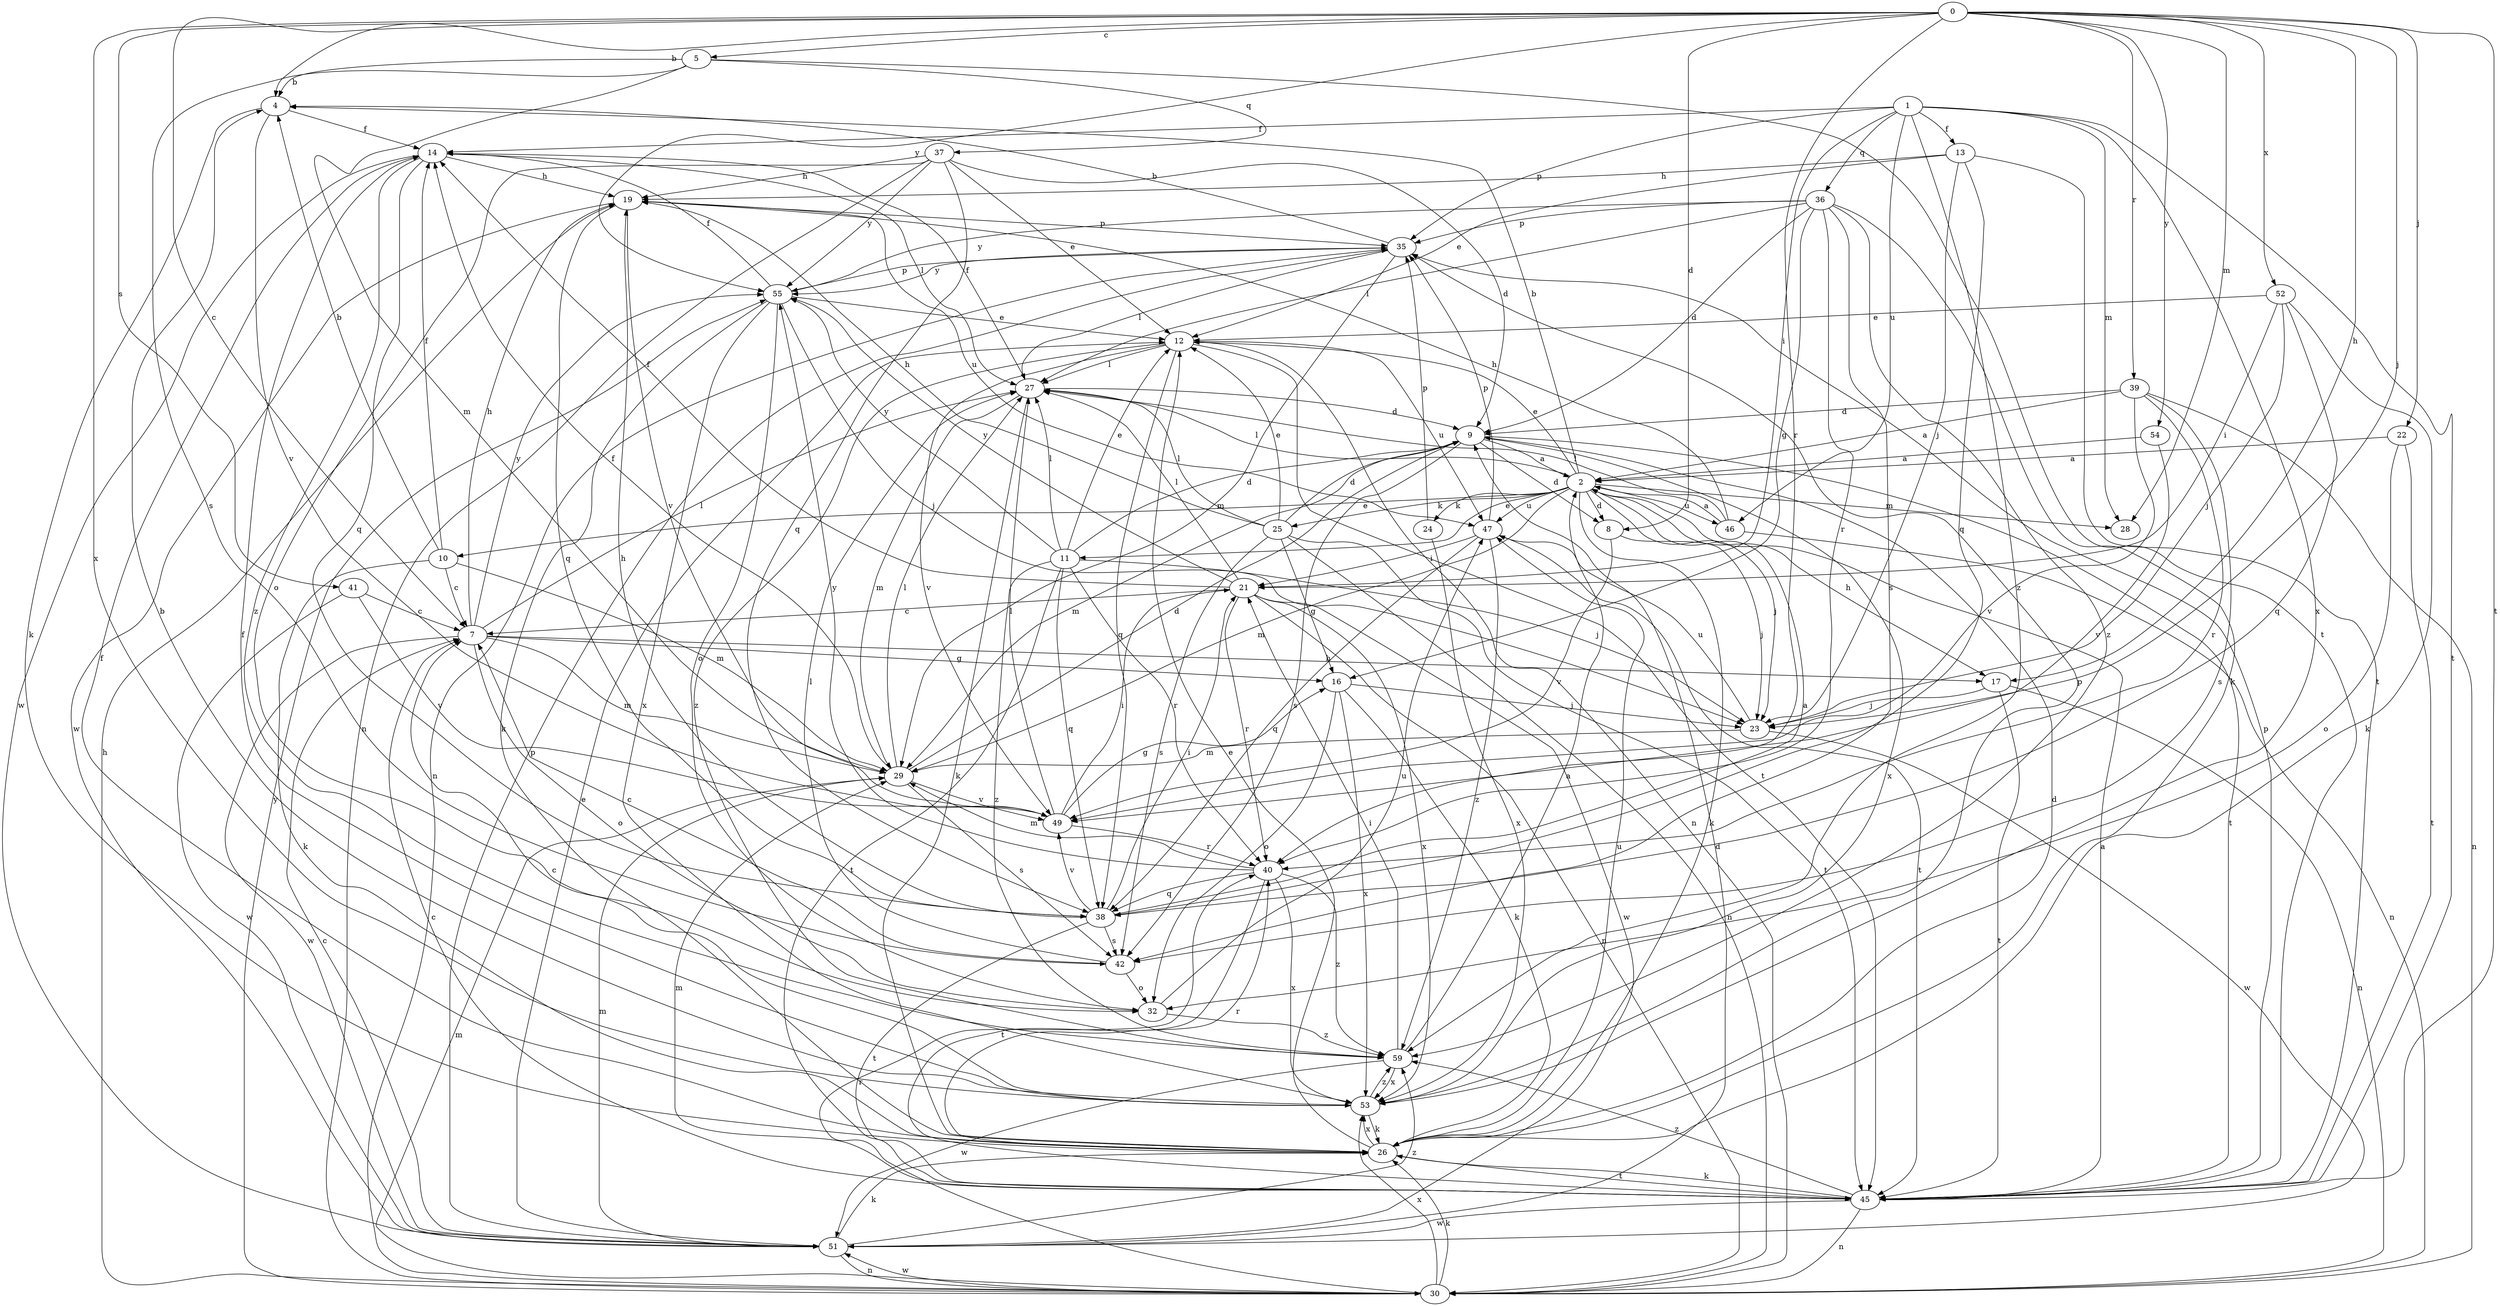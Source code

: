 strict digraph  {
0;
1;
2;
4;
5;
7;
8;
9;
10;
11;
12;
13;
14;
16;
17;
19;
21;
22;
23;
24;
25;
26;
27;
28;
29;
30;
32;
35;
36;
37;
38;
39;
40;
41;
42;
45;
46;
47;
49;
51;
52;
53;
54;
55;
59;
0 -> 4  [label=b];
0 -> 5  [label=c];
0 -> 7  [label=c];
0 -> 8  [label=d];
0 -> 17  [label=h];
0 -> 22  [label=j];
0 -> 23  [label=j];
0 -> 28  [label=m];
0 -> 39  [label=r];
0 -> 40  [label=r];
0 -> 41  [label=s];
0 -> 45  [label=t];
0 -> 52  [label=x];
0 -> 53  [label=x];
0 -> 54  [label=y];
0 -> 55  [label=y];
1 -> 13  [label=f];
1 -> 14  [label=f];
1 -> 21  [label=i];
1 -> 28  [label=m];
1 -> 35  [label=p];
1 -> 36  [label=q];
1 -> 45  [label=t];
1 -> 46  [label=u];
1 -> 53  [label=x];
1 -> 59  [label=z];
2 -> 4  [label=b];
2 -> 8  [label=d];
2 -> 10  [label=e];
2 -> 11  [label=e];
2 -> 12  [label=e];
2 -> 17  [label=h];
2 -> 23  [label=j];
2 -> 24  [label=k];
2 -> 25  [label=k];
2 -> 26  [label=k];
2 -> 27  [label=l];
2 -> 28  [label=m];
2 -> 29  [label=m];
2 -> 46  [label=u];
2 -> 47  [label=u];
4 -> 14  [label=f];
4 -> 26  [label=k];
4 -> 49  [label=v];
5 -> 4  [label=b];
5 -> 29  [label=m];
5 -> 37  [label=q];
5 -> 42  [label=s];
5 -> 45  [label=t];
7 -> 16  [label=g];
7 -> 17  [label=h];
7 -> 19  [label=h];
7 -> 27  [label=l];
7 -> 29  [label=m];
7 -> 32  [label=o];
7 -> 51  [label=w];
7 -> 55  [label=y];
8 -> 23  [label=j];
8 -> 49  [label=v];
9 -> 2  [label=a];
9 -> 8  [label=d];
9 -> 29  [label=m];
9 -> 42  [label=s];
9 -> 45  [label=t];
9 -> 53  [label=x];
10 -> 4  [label=b];
10 -> 7  [label=c];
10 -> 14  [label=f];
10 -> 26  [label=k];
10 -> 29  [label=m];
11 -> 9  [label=d];
11 -> 12  [label=e];
11 -> 23  [label=j];
11 -> 27  [label=l];
11 -> 38  [label=q];
11 -> 40  [label=r];
11 -> 45  [label=t];
11 -> 55  [label=y];
11 -> 59  [label=z];
12 -> 27  [label=l];
12 -> 30  [label=n];
12 -> 38  [label=q];
12 -> 45  [label=t];
12 -> 47  [label=u];
12 -> 49  [label=v];
12 -> 59  [label=z];
13 -> 12  [label=e];
13 -> 19  [label=h];
13 -> 23  [label=j];
13 -> 38  [label=q];
13 -> 45  [label=t];
14 -> 19  [label=h];
14 -> 27  [label=l];
14 -> 38  [label=q];
14 -> 51  [label=w];
14 -> 59  [label=z];
16 -> 23  [label=j];
16 -> 26  [label=k];
16 -> 32  [label=o];
16 -> 53  [label=x];
17 -> 23  [label=j];
17 -> 30  [label=n];
17 -> 45  [label=t];
19 -> 35  [label=p];
19 -> 38  [label=q];
19 -> 47  [label=u];
19 -> 49  [label=v];
19 -> 51  [label=w];
21 -> 7  [label=c];
21 -> 14  [label=f];
21 -> 27  [label=l];
21 -> 30  [label=n];
21 -> 40  [label=r];
21 -> 51  [label=w];
21 -> 53  [label=x];
21 -> 55  [label=y];
22 -> 2  [label=a];
22 -> 32  [label=o];
22 -> 45  [label=t];
23 -> 29  [label=m];
23 -> 47  [label=u];
23 -> 51  [label=w];
24 -> 35  [label=p];
24 -> 53  [label=x];
25 -> 9  [label=d];
25 -> 12  [label=e];
25 -> 16  [label=g];
25 -> 19  [label=h];
25 -> 27  [label=l];
25 -> 30  [label=n];
25 -> 42  [label=s];
25 -> 45  [label=t];
26 -> 9  [label=d];
26 -> 12  [label=e];
26 -> 14  [label=f];
26 -> 40  [label=r];
26 -> 45  [label=t];
26 -> 47  [label=u];
26 -> 53  [label=x];
27 -> 9  [label=d];
27 -> 14  [label=f];
27 -> 26  [label=k];
27 -> 29  [label=m];
29 -> 9  [label=d];
29 -> 14  [label=f];
29 -> 27  [label=l];
29 -> 42  [label=s];
29 -> 49  [label=v];
30 -> 19  [label=h];
30 -> 26  [label=k];
30 -> 29  [label=m];
30 -> 40  [label=r];
30 -> 51  [label=w];
30 -> 53  [label=x];
30 -> 55  [label=y];
32 -> 47  [label=u];
32 -> 59  [label=z];
35 -> 4  [label=b];
35 -> 27  [label=l];
35 -> 29  [label=m];
35 -> 30  [label=n];
35 -> 55  [label=y];
36 -> 9  [label=d];
36 -> 16  [label=g];
36 -> 26  [label=k];
36 -> 27  [label=l];
36 -> 35  [label=p];
36 -> 40  [label=r];
36 -> 42  [label=s];
36 -> 55  [label=y];
36 -> 59  [label=z];
37 -> 9  [label=d];
37 -> 12  [label=e];
37 -> 19  [label=h];
37 -> 30  [label=n];
37 -> 32  [label=o];
37 -> 38  [label=q];
37 -> 55  [label=y];
38 -> 2  [label=a];
38 -> 19  [label=h];
38 -> 21  [label=i];
38 -> 42  [label=s];
38 -> 45  [label=t];
38 -> 49  [label=v];
39 -> 2  [label=a];
39 -> 9  [label=d];
39 -> 30  [label=n];
39 -> 40  [label=r];
39 -> 42  [label=s];
39 -> 49  [label=v];
40 -> 29  [label=m];
40 -> 38  [label=q];
40 -> 45  [label=t];
40 -> 53  [label=x];
40 -> 55  [label=y];
40 -> 59  [label=z];
41 -> 7  [label=c];
41 -> 49  [label=v];
41 -> 51  [label=w];
42 -> 7  [label=c];
42 -> 27  [label=l];
42 -> 32  [label=o];
45 -> 2  [label=a];
45 -> 7  [label=c];
45 -> 26  [label=k];
45 -> 29  [label=m];
45 -> 30  [label=n];
45 -> 35  [label=p];
45 -> 51  [label=w];
45 -> 59  [label=z];
46 -> 2  [label=a];
46 -> 19  [label=h];
46 -> 27  [label=l];
46 -> 30  [label=n];
47 -> 21  [label=i];
47 -> 35  [label=p];
47 -> 38  [label=q];
47 -> 45  [label=t];
47 -> 59  [label=z];
49 -> 16  [label=g];
49 -> 21  [label=i];
49 -> 27  [label=l];
49 -> 40  [label=r];
51 -> 7  [label=c];
51 -> 9  [label=d];
51 -> 12  [label=e];
51 -> 26  [label=k];
51 -> 29  [label=m];
51 -> 30  [label=n];
51 -> 35  [label=p];
51 -> 59  [label=z];
52 -> 12  [label=e];
52 -> 21  [label=i];
52 -> 23  [label=j];
52 -> 26  [label=k];
52 -> 38  [label=q];
53 -> 4  [label=b];
53 -> 7  [label=c];
53 -> 14  [label=f];
53 -> 26  [label=k];
53 -> 35  [label=p];
53 -> 59  [label=z];
54 -> 2  [label=a];
54 -> 49  [label=v];
55 -> 12  [label=e];
55 -> 14  [label=f];
55 -> 23  [label=j];
55 -> 26  [label=k];
55 -> 32  [label=o];
55 -> 35  [label=p];
55 -> 53  [label=x];
59 -> 2  [label=a];
59 -> 21  [label=i];
59 -> 51  [label=w];
59 -> 53  [label=x];
}

